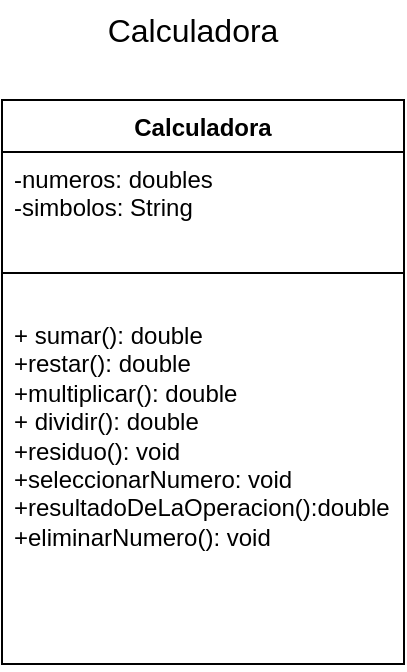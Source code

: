 <mxfile version="27.0.2">
  <diagram name="Página-1" id="vphZuvQrGqzvW-ptC24h">
    <mxGraphModel dx="703" dy="428" grid="0" gridSize="10" guides="1" tooltips="1" connect="1" arrows="1" fold="1" page="0" pageScale="1" pageWidth="827" pageHeight="1169" math="0" shadow="0">
      <root>
        <mxCell id="0" />
        <mxCell id="1" parent="0" />
        <mxCell id="8xMTRoJPWPFu385qPA7f-2" value="Calculadora" style="swimlane;fontStyle=1;align=center;verticalAlign=top;childLayout=stackLayout;horizontal=1;startSize=26;horizontalStack=0;resizeParent=1;resizeParentMax=0;resizeLast=0;collapsible=1;marginBottom=0;whiteSpace=wrap;html=1;" vertex="1" parent="1">
          <mxGeometry x="240" y="488" width="201" height="282" as="geometry" />
        </mxCell>
        <mxCell id="8xMTRoJPWPFu385qPA7f-3" value="-numeros: doubles&lt;div&gt;-simbolos: String&lt;/div&gt;" style="text;strokeColor=none;fillColor=none;align=left;verticalAlign=top;spacingLeft=4;spacingRight=4;overflow=hidden;rotatable=0;points=[[0,0.5],[1,0.5]];portConstraint=eastwest;whiteSpace=wrap;html=1;" vertex="1" parent="8xMTRoJPWPFu385qPA7f-2">
          <mxGeometry y="26" width="201" height="43" as="geometry" />
        </mxCell>
        <mxCell id="8xMTRoJPWPFu385qPA7f-4" value="" style="line;strokeWidth=1;fillColor=none;align=left;verticalAlign=middle;spacingTop=-1;spacingLeft=3;spacingRight=3;rotatable=0;labelPosition=right;points=[];portConstraint=eastwest;strokeColor=inherit;" vertex="1" parent="8xMTRoJPWPFu385qPA7f-2">
          <mxGeometry y="69" width="201" height="35" as="geometry" />
        </mxCell>
        <mxCell id="8xMTRoJPWPFu385qPA7f-5" value="+ sumar(): double&lt;div&gt;+restar(): double&lt;/div&gt;&lt;div&gt;+multiplicar(): double&lt;/div&gt;&lt;div&gt;+ dividir(): double&lt;/div&gt;&lt;div&gt;+residuo(): void&lt;/div&gt;&lt;div&gt;+seleccionarNumero: void&lt;/div&gt;&lt;div&gt;+resultadoDeLaOperacion():double&lt;/div&gt;&lt;div&gt;+eliminarNumero(): void&lt;/div&gt;" style="text;strokeColor=none;fillColor=none;align=left;verticalAlign=top;spacingLeft=4;spacingRight=4;overflow=hidden;rotatable=0;points=[[0,0.5],[1,0.5]];portConstraint=eastwest;whiteSpace=wrap;html=1;" vertex="1" parent="8xMTRoJPWPFu385qPA7f-2">
          <mxGeometry y="104" width="201" height="178" as="geometry" />
        </mxCell>
        <mxCell id="8xMTRoJPWPFu385qPA7f-6" value="Calculadora&lt;div&gt;&lt;br&gt;&lt;/div&gt;" style="text;html=1;align=center;verticalAlign=middle;resizable=0;points=[];autosize=1;strokeColor=none;fillColor=none;fontSize=16;" vertex="1" parent="1">
          <mxGeometry x="283" y="438" width="103" height="50" as="geometry" />
        </mxCell>
      </root>
    </mxGraphModel>
  </diagram>
</mxfile>

